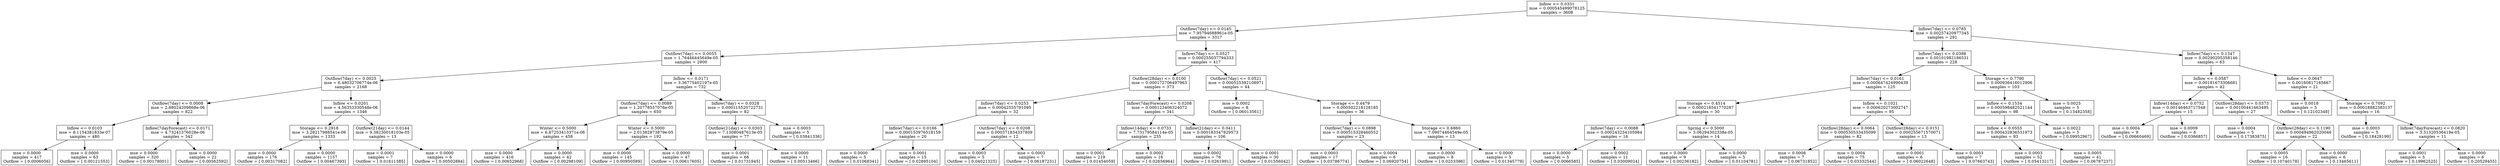 digraph Tree {
0 [label="Inflow <= 0.0331\nmse = 0.000545499078125\nsamples = 3608", shape="box"] ;
1 [label="Outflow(7day) <= 0.0145\nmse = 7.95794688961e-05\nsamples = 3317", shape="box"] ;
0 -> 1 ;
2 [label="Outflow(7day) <= 0.0055\nmse = 1.76446445649e-05\nsamples = 2900", shape="box"] ;
1 -> 2 ;
3 [label="Outflow(7day) <= 0.0025\nmse = 6.48032706774e-06\nsamples = 2168", shape="box"] ;
2 -> 3 ;
4 [label="Outflow(7day) <= 0.0008\nmse = 2.88024209868e-06\nsamples = 822", shape="box"] ;
3 -> 4 ;
5 [label="Inflow <= 0.0103\nmse = 8.1154381833e-07\nsamples = 480", shape="box"] ;
4 -> 5 ;
6 [label="mse = 0.0000\nsamples = 417\nOutflow = [ 0.0006056]", shape="box"] ;
5 -> 6 ;
7 [label="mse = 0.0000\nsamples = 63\nOutflow = [ 0.00121553]", shape="box"] ;
5 -> 7 ;
8 [label="Inflow(7dayForecast) <= 0.0171\nmse = 4.73241376028e-06\nsamples = 342", shape="box"] ;
4 -> 8 ;
9 [label="mse = 0.0000\nsamples = 320\nOutflow = [ 0.00178001]", shape="box"] ;
8 -> 9 ;
10 [label="mse = 0.0000\nsamples = 22\nOutflow = [ 0.00562592]", shape="box"] ;
8 -> 10 ;
11 [label="Inflow <= 0.0201\nmse = 4.56353330548e-06\nsamples = 1346", shape="box"] ;
3 -> 11 ;
12 [label="Storage <= 0.2918\nmse = 3.28217988541e-06\nsamples = 1333", shape="box"] ;
11 -> 12 ;
13 [label="mse = 0.0000\nsamples = 176\nOutflow = [ 0.00317082]", shape="box"] ;
12 -> 13 ;
14 [label="mse = 0.0000\nsamples = 1157\nOutflow = [ 0.00467393]", shape="box"] ;
12 -> 14 ;
15 [label="Outflow(21day) <= 0.0144\nmse = 9.38230018103e-05\nsamples = 13", shape="box"] ;
11 -> 15 ;
16 [label="mse = 0.0001\nsamples = 7\nOutflow = [ 0.01611385]", shape="box"] ;
15 -> 16 ;
17 [label="mse = 0.0000\nsamples = 6\nOutflow = [ 0.00502884]", shape="box"] ;
15 -> 17 ;
18 [label="Inflow <= 0.0171\nmse = 3.36775402197e-05\nsamples = 732", shape="box"] ;
2 -> 18 ;
19 [label="Outflow(7day) <= 0.0089\nmse = 1.20778557076e-05\nsamples = 650", shape="box"] ;
18 -> 19 ;
20 [label="Winter <= 0.5000\nmse = 6.87253413371e-06\nsamples = 458", shape="box"] ;
19 -> 20 ;
21 [label="mse = 0.0000\nsamples = 416\nOutflow = [ 0.00652968]", shape="box"] ;
20 -> 21 ;
22 [label="mse = 0.0000\nsamples = 42\nOutflow = [ 0.00298109]", shape="box"] ;
20 -> 22 ;
23 [label="Winter <= 0.5000\nmse = 2.01382873879e-05\nsamples = 192", shape="box"] ;
19 -> 23 ;
24 [label="mse = 0.0000\nsamples = 145\nOutflow = [ 0.00950589]", shape="box"] ;
23 -> 24 ;
25 [label="mse = 0.0000\nsamples = 47\nOutflow = [ 0.00617605]", shape="box"] ;
23 -> 25 ;
26 [label="Inflow(7day) <= 0.0328\nmse = 0.000115520722731\nsamples = 82", shape="box"] ;
18 -> 26 ;
27 [label="Outflow(21day) <= 0.0303\nmse = 7.13080487613e-05\nsamples = 77", shape="box"] ;
26 -> 27 ;
28 [label="mse = 0.0001\nsamples = 66\nOutflow = [ 0.01731945]", shape="box"] ;
27 -> 28 ;
29 [label="mse = 0.0000\nsamples = 11\nOutflow = [ 0.00513466]", shape="box"] ;
27 -> 29 ;
30 [label="mse = 0.0003\nsamples = 5\nOutflow = [ 0.03841336]", shape="box"] ;
26 -> 30 ;
31 [label="Inflow(7day) <= 0.0527\nmse = 0.000255037794333\nsamples = 417", shape="box"] ;
1 -> 31 ;
32 [label="Outflow(28day) <= 0.0100\nmse = 0.000172706497963\nsamples = 373", shape="box"] ;
31 -> 32 ;
33 [label="Inflow(7day) <= 0.0253\nmse = 0.00042555791095\nsamples = 32", shape="box"] ;
32 -> 33 ;
34 [label="Inflow(7day) <= 0.0166\nmse = 0.000153976518159\nsamples = 20", shape="box"] ;
33 -> 34 ;
35 [label="mse = 0.0000\nsamples = 5\nOutflow = [ 0.01068341]", shape="box"] ;
34 -> 35 ;
36 [label="mse = 0.0001\nsamples = 15\nOutflow = [ 0.02895104]", shape="box"] ;
34 -> 36 ;
37 [label="Outflow(7day) <= 0.0208\nmse = 0.000371834337809\nsamples = 12", shape="box"] ;
33 -> 37 ;
38 [label="mse = 0.0003\nsamples = 5\nOutflow = [ 0.04021325]", shape="box"] ;
37 -> 38 ;
39 [label="mse = 0.0003\nsamples = 7\nOutflow = [ 0.06187231]", shape="box"] ;
37 -> 39 ;
40 [label="Inflow(7dayForecast) <= 0.0208\nmse = 0.000123406324072\nsamples = 341", shape="box"] ;
32 -> 40 ;
41 [label="Inflow(14day) <= 0.0733\nmse = 7.73179584114e-05\nsamples = 235", shape="box"] ;
40 -> 41 ;
42 [label="mse = 0.0001\nsamples = 219\nOutflow = [ 0.01454059]", shape="box"] ;
41 -> 42 ;
43 [label="mse = 0.0002\nsamples = 16\nOutflow = [ 0.02656964]", shape="box"] ;
41 -> 43 ;
44 [label="Inflow(21day) <= 0.0411\nmse = 0.000183347829573\nsamples = 106", shape="box"] ;
40 -> 44 ;
45 [label="mse = 0.0002\nsamples = 76\nOutflow = [ 0.0261991]", shape="box"] ;
44 -> 45 ;
46 [label="mse = 0.0001\nsamples = 30\nOutflow = [ 0.01556042]", shape="box"] ;
44 -> 46 ;
47 [label="Outflow(7day) <= 0.0521\nmse = 0.000525392108971\nsamples = 44", shape="box"] ;
31 -> 47 ;
48 [label="mse = 0.0002\nsamples = 8\nOutflow = [ 0.06013561]", shape="box"] ;
47 -> 48 ;
49 [label="Storage <= 0.4479\nmse = 0.000502218128185\nsamples = 36", shape="box"] ;
47 -> 49 ;
50 [label="Outflow(7day) <= 0.0898\nmse = 0.000515328460552\nsamples = 23", shape="box"] ;
49 -> 50 ;
51 [label="mse = 0.0003\nsamples = 17\nOutflow = [ 0.03786774]", shape="box"] ;
50 -> 51 ;
52 [label="mse = 0.0004\nsamples = 6\nOutflow = [ 0.06920754]", shape="box"] ;
50 -> 52 ;
53 [label="Storage <= 0.6860\nmse = 7.09074464549e-05\nsamples = 13", shape="box"] ;
49 -> 53 ;
54 [label="mse = 0.0000\nsamples = 8\nOutflow = [ 0.0253386]", shape="box"] ;
53 -> 54 ;
55 [label="mse = 0.0000\nsamples = 5\nOutflow = [ 0.01345779]", shape="box"] ;
53 -> 55 ;
56 [label="Inflow(7day) <= 0.0785\nmse = 0.00257420977345\nsamples = 291", shape="box"] ;
0 -> 56 ;
57 [label="Inflow(7day) <= 0.0398\nmse = 0.00101982186531\nsamples = 228", shape="box"] ;
56 -> 57 ;
58 [label="Inflow(7day) <= 0.0161\nmse = 0.000647424990439\nsamples = 125", shape="box"] ;
57 -> 58 ;
59 [label="Storage <= 0.4514\nmse = 0.000218541770287\nsamples = 30", shape="box"] ;
58 -> 59 ;
60 [label="Inflow(7day) <= 0.0088\nmse = 0.000243234105984\nsamples = 16", shape="box"] ;
59 -> 60 ;
61 [label="mse = 0.0000\nsamples = 5\nOutflow = [ 0.0066585]", shape="box"] ;
60 -> 61 ;
62 [label="mse = 0.0002\nsamples = 11\nOutflow = [ 0.03009024]", shape="box"] ;
60 -> 62 ;
63 [label="Spring <= 0.5000\nmse = 3.06294302338e-05\nsamples = 14", shape="box"] ;
59 -> 63 ;
64 [label="mse = 0.0000\nsamples = 9\nOutflow = [ 0.00236182]", shape="box"] ;
63 -> 64 ;
65 [label="mse = 0.0000\nsamples = 5\nOutflow = [ 0.01104781]", shape="box"] ;
63 -> 65 ;
66 [label="Inflow <= 0.1021\nmse = 0.000620273002747\nsamples = 95", shape="box"] ;
58 -> 66 ;
67 [label="Outflow(28day) <= 0.0064\nmse = 0.000530533435099\nsamples = 82", shape="box"] ;
66 -> 67 ;
68 [label="mse = 0.0008\nsamples = 7\nOutflow = [ 0.06731852]", shape="box"] ;
67 -> 68 ;
69 [label="mse = 0.0004\nsamples = 75\nOutflow = [ 0.03332544]", shape="box"] ;
67 -> 69 ;
70 [label="Outflow(28day) <= 0.0151\nmse = 0.000255671570071\nsamples = 13", shape="box"] ;
66 -> 70 ;
71 [label="mse = 0.0001\nsamples = 6\nOutflow = [ 0.06022648]", shape="box"] ;
70 -> 71 ;
72 [label="mse = 0.0003\nsamples = 7\nOutflow = [ 0.07663743]", shape="box"] ;
70 -> 72 ;
73 [label="Storage <= 0.7790\nmse = 0.000936416012906\nsamples = 103", shape="box"] ;
57 -> 73 ;
74 [label="Inflow <= 0.1534\nmse = 0.000598482521144\nsamples = 98", shape="box"] ;
73 -> 74 ;
75 [label="Inflow <= 0.0555\nmse = 0.000432836531973\nsamples = 93", shape="box"] ;
74 -> 75 ;
76 [label="mse = 0.0003\nsamples = 52\nOutflow = [ 0.05413217]", shape="box"] ;
75 -> 76 ;
77 [label="mse = 0.0005\nsamples = 41\nOutflow = [ 0.06787237]", shape="box"] ;
75 -> 77 ;
78 [label="mse = 0.0022\nsamples = 5\nOutflow = [ 0.09952967]", shape="box"] ;
74 -> 78 ;
79 [label="mse = 0.0025\nsamples = 5\nOutflow = [ 0.13482358]", shape="box"] ;
73 -> 79 ;
80 [label="Inflow(7day) <= 0.1347\nmse = 0.00290205358146\nsamples = 63", shape="box"] ;
56 -> 80 ;
81 [label="Inflow <= 0.0587\nmse = 0.00181673306681\nsamples = 42", shape="box"] ;
80 -> 81 ;
82 [label="Inflow(14day) <= 0.0752\nmse = 0.00146463717548\nsamples = 15", shape="box"] ;
81 -> 82 ;
83 [label="mse = 0.0004\nsamples = 9\nOutflow = [ 0.09660469]", shape="box"] ;
82 -> 83 ;
84 [label="mse = 0.0009\nsamples = 6\nOutflow = [ 0.0366857]", shape="box"] ;
82 -> 84 ;
85 [label="Outflow(28day) <= 0.0373\nmse = 0.00100441463495\nsamples = 27", shape="box"] ;
81 -> 85 ;
86 [label="mse = 0.0004\nsamples = 5\nOutflow = [ 0.17383875]", shape="box"] ;
85 -> 86 ;
87 [label="Outflow(28day) <= 0.1190\nmse = 0.000494962020046\nsamples = 22", shape="box"] ;
85 -> 87 ;
88 [label="mse = 0.0005\nsamples = 16\nOutflow = [ 0.10740178]", shape="box"] ;
87 -> 88 ;
89 [label="mse = 0.0000\nsamples = 6\nOutflow = [ 0.13465611]", shape="box"] ;
87 -> 89 ;
90 [label="Inflow <= 0.0647\nmse = 0.00160817165667\nsamples = 21", shape="box"] ;
80 -> 90 ;
91 [label="mse = 0.0018\nsamples = 5\nOutflow = [ 0.12102348]", shape="box"] ;
90 -> 91 ;
92 [label="Storage <= 0.7092\nmse = 0.00018882383137\nsamples = 16", shape="box"] ;
90 -> 92 ;
93 [label="mse = 0.0003\nsamples = 5\nOutflow = [ 0.18428199]", shape="box"] ;
92 -> 93 ;
94 [label="Inflow(7dayForecast) <= 0.0820\nmse = 3.31320536419e-05\nsamples = 11", shape="box"] ;
92 -> 94 ;
95 [label="mse = 0.0001\nsamples = 5\nOutflow = [ 0.19962525]", shape="box"] ;
94 -> 95 ;
96 [label="mse = 0.0000\nsamples = 6\nOutflow = [ 0.20529455]", shape="box"] ;
94 -> 96 ;
}